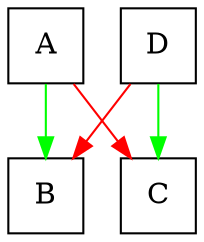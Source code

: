 digraph {
  A [shape=square]
  B [shape=square]
  C [shape=square]
  D [shape=square]
  A -> B [color=green]
  A -> C [color=red]
  D -> B [color=red]
  D -> C [color=green]
}
